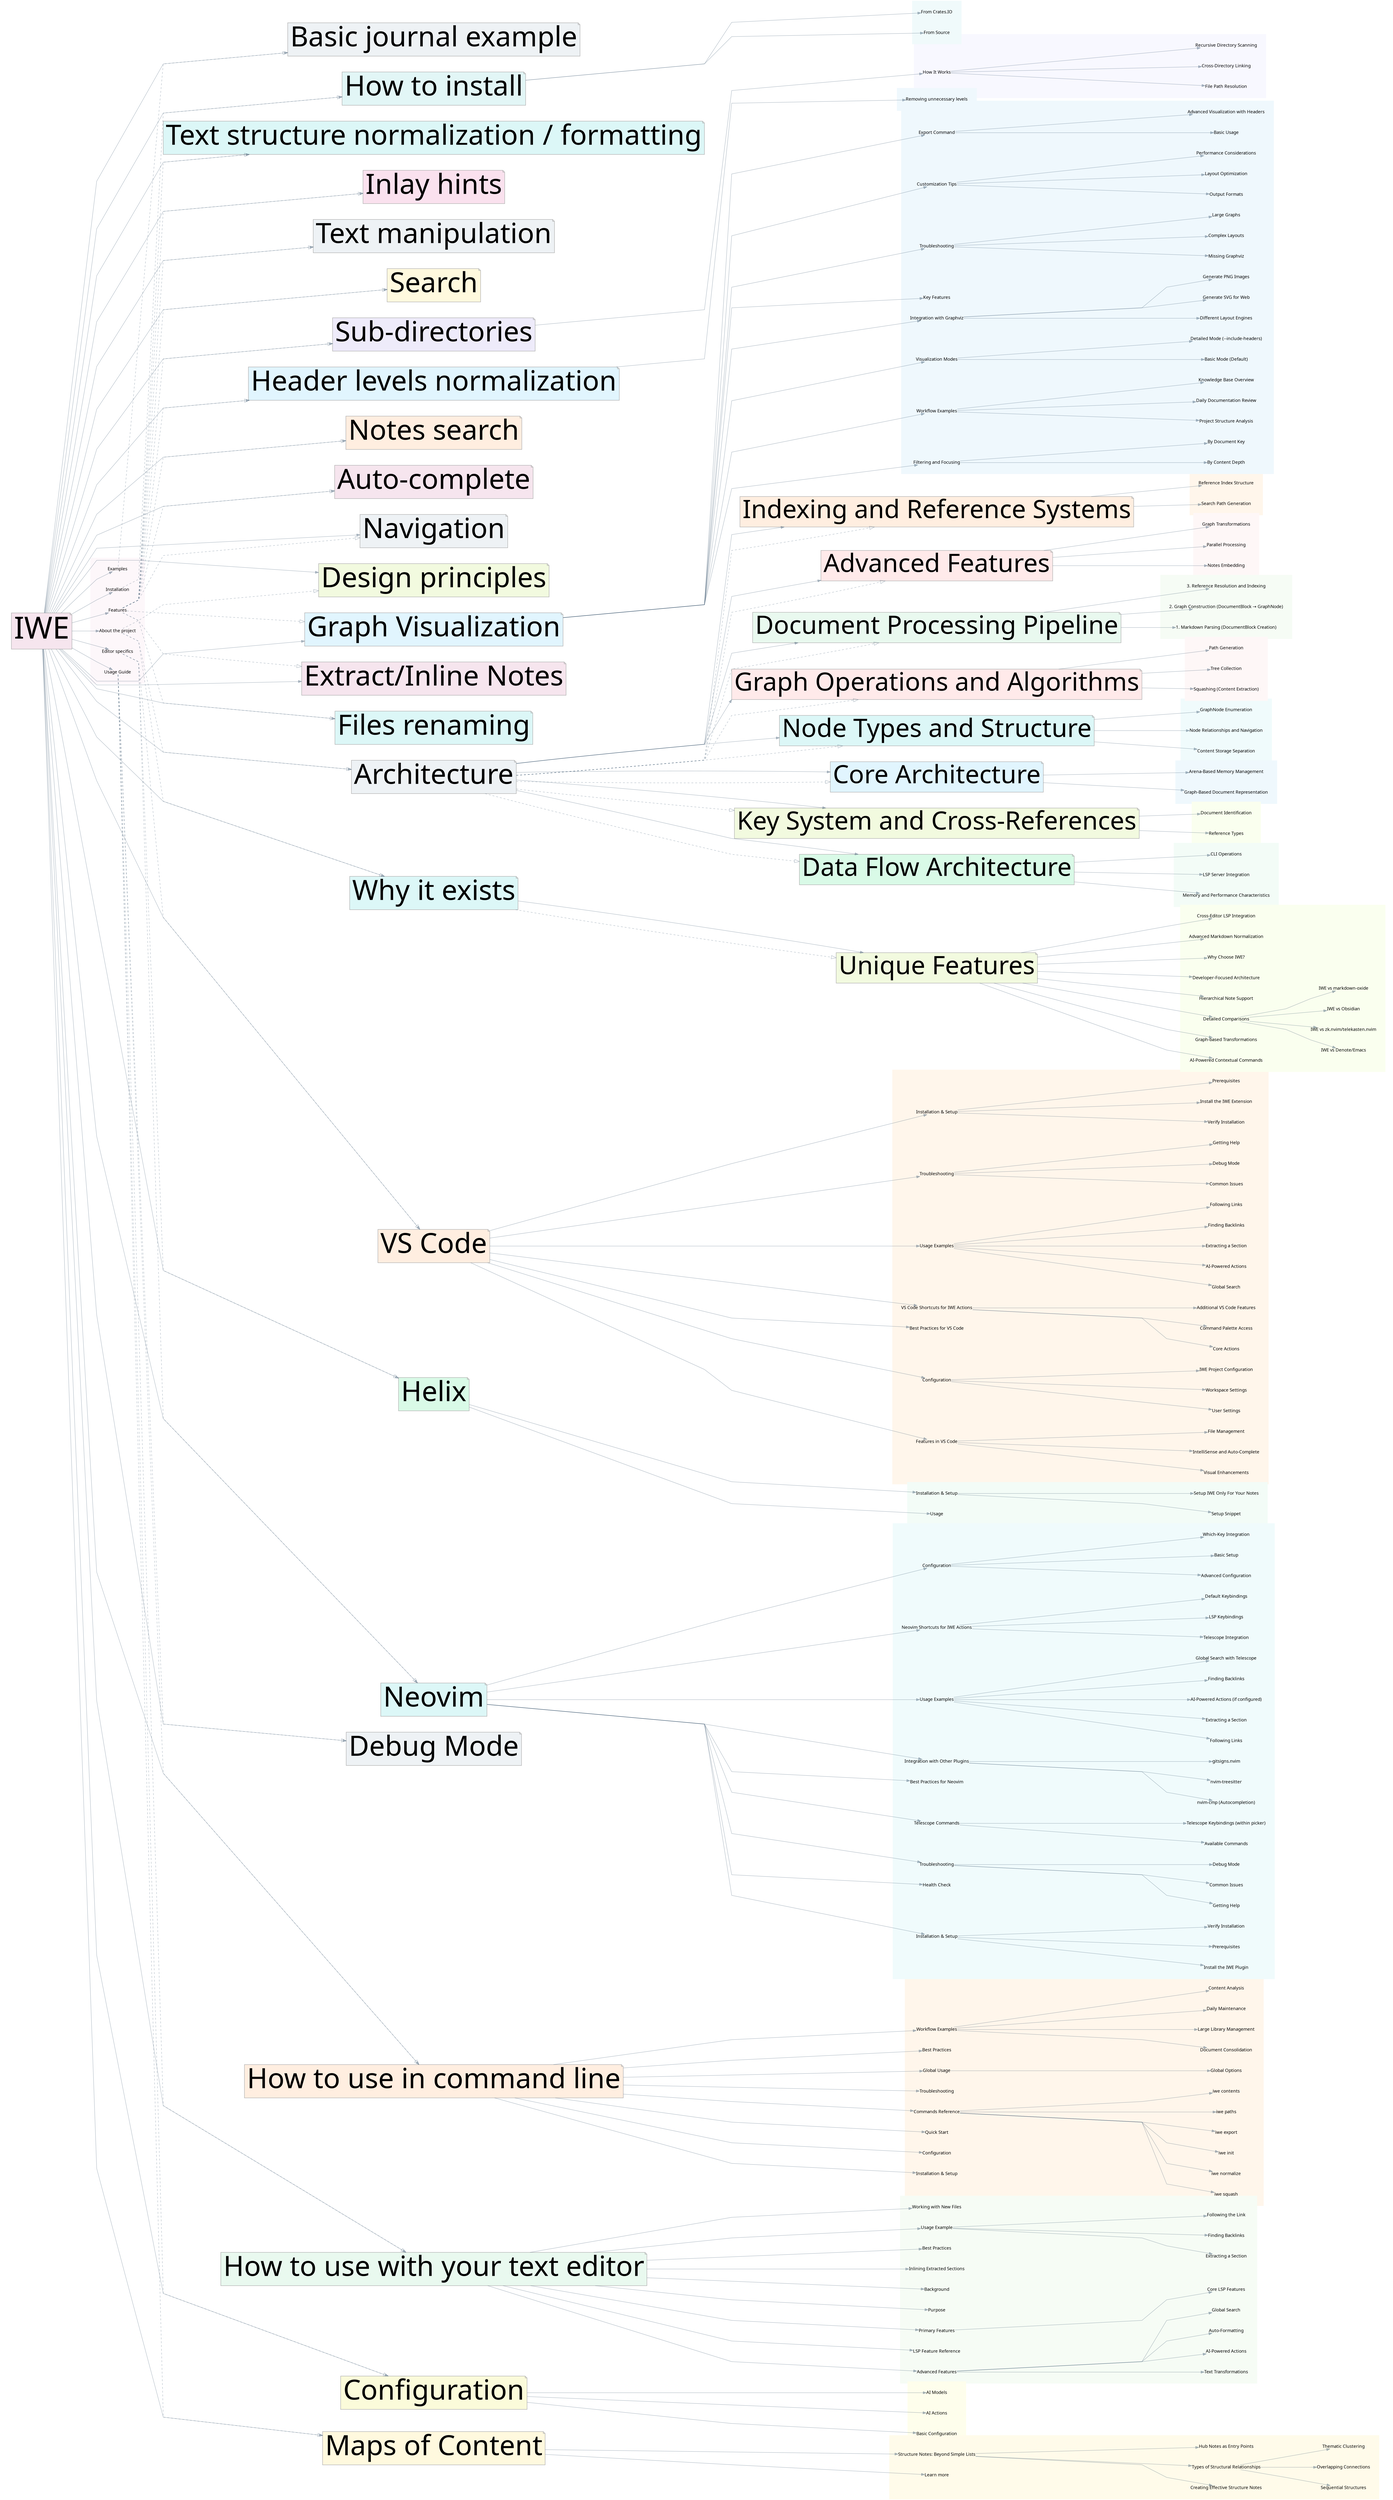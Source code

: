 digraph G {
  rankdir=LR
  fontname=Verdana
  fontsize=13
  nodesep=0.7
  splines=polyline
  pad="0.5,0.2"
  ranksep=1.2
  overlap=false
  183[label="Basic journal example",fillcolor="#eef2f5",fontsize=88,fontname=Verdana,color="#b3b3b3",penwidth=1.5,shape=note,style=filled]
  156[label="Design principles",fillcolor="#f2fadf",fontsize=88,fontname=Verdana,color="#b3b3b3",penwidth=1.5,shape=note,style=filled]
  257[label="Notes search",fillcolor="#ffeee0",fontsize=88,fontname=Verdana,color="#b3b3b3",penwidth=1.5,shape=note,style=filled]
  1[label="Architecture",fillcolor="#eef2f5",fontsize=88,fontname=Verdana,color="#b3b3b3",penwidth=1.5,shape=note,style=filled]
  212[label="Auto-complete",fillcolor="#f6e5ee",fontsize=88,fontname=Verdana,color="#b3b3b3",penwidth=1.5,shape=note,style=filled]
  1016[label="VS Code",fillcolor="#ffeee0",fontsize=88,fontname=Verdana,color="#b3b3b3",penwidth=1.5,shape=note,style=filled]
  230[label="Navigation",fillcolor="#eef2f5",fontsize=88,fontname=Verdana,color="#b3b3b3",penwidth=1.5,shape=note,style=filled]
  991[label="Node Types and Structure",fillcolor="#dcf7f7",fontsize=80,fontname=Verdana,color="#b3b3b3",penwidth=1.5,shape=note,style=filled]
  152[label="Debug Mode",fillcolor="#eef2f5",fontsize=88,fontname=Verdana,color="#b3b3b3",penwidth=1.5,shape=note,style=filled]
  204[label="Text structure normalization / formatting",fillcolor="#dcf7f7",fontsize=88,fontname=Verdana,color="#b3b3b3",penwidth=1.5,shape=note,style=filled]
  366[label="How to use in command line",fillcolor="#ffeee0",fontsize=88,fontname=Verdana,color="#b3b3b3",penwidth=1.5,shape=note,style=filled]
  536[label="Helix",fillcolor="#d9fae7",fontsize=88,fontname=Verdana,color="#b3b3b3",penwidth=1.5,shape=note,style=filled]
  134[label="Core Architecture",fillcolor="#e1f5fe",fontsize=80,fontname=Verdana,color="#b3b3b3",penwidth=1.5,shape=note,style=filled]
  226[label="Inlay hints",fillcolor="#fae1ee",fontsize=88,fontname=Verdana,color="#b3b3b3",penwidth=1.5,shape=note,style=filled]
  800[label="Neovim",fillcolor="#dcf7f7",fontsize=88,fontname=Verdana,color="#b3b3b3",penwidth=1.5,shape=note,style=filled]
  1158[label="Why it exists",fillcolor="#dcf7f7",fontsize=88,fontname=Verdana,color="#b3b3b3",penwidth=1.5,shape=note,style=filled]
  562[label="How to use with your text editor",fillcolor="#e9f9ef",fontsize=88,fontname=Verdana,color="#b3b3b3",penwidth=1.5,shape=note,style=filled]
  730[label="Key System and Cross-References",fillcolor="#f2fadf",fontsize=80,fontname=Verdana,color="#b3b3b3",penwidth=1.5,shape=note,style=filled]
  78[label="Configuration",fillcolor="#fbfbda",fontsize=88,fontname=Verdana,color="#b3b3b3",penwidth=1.5,shape=note,style=filled]
  287[label="Text manipulation",fillcolor="#eef2f5",fontsize=88,fontname=Verdana,color="#b3b3b3",penwidth=1.5,shape=note,style=filled]
  247[label="Search",fillcolor="#fff9de",fontsize=88,fontname=Verdana,color="#b3b3b3",penwidth=1.5,shape=note,style=filled]
  748[label="Maps of Content",fillcolor="#fff9de",fontsize=88,fontname=Verdana,color="#b3b3b3",penwidth=1.5,shape=note,style=filled]
  265[label="Sub-directories",fillcolor="#eeebfa",fontsize=88,fontname=Verdana,color="#b3b3b3",penwidth=1.5,shape=note,style=filled]
  109[label="Data Flow Architecture",fillcolor="#d9fae7",fontsize=80,fontname=Verdana,color="#b3b3b3",penwidth=1.5,shape=note,style=filled]
  236[label="Header levels normalization",fillcolor="#e1f5fe",fontsize=88,fontname=Verdana,color="#b3b3b3",penwidth=1.5,shape=note,style=filled]
  710[label="Indexing and Reference Systems",fillcolor="#ffeee0",fontsize=80,fontname=Verdana,color="#b3b3b3",penwidth=1.5,shape=note,style=filled]
  509[label="Advanced Features",fillcolor="#ffeaea",fontsize=80,fontname=Verdana,color="#b3b3b3",penwidth=1.5,shape=note,style=filled]
  549[label="How to install",fillcolor="#e2f6f6",fontsize=88,fontname=Verdana,color="#b3b3b3",penwidth=1.5,shape=note,style=filled]
  166[label="Document Processing Pipeline",fillcolor="#e9f9ef",fontsize=80,fontname=Verdana,color="#b3b3b3",penwidth=1.5,shape=note,style=filled]
  498[label="Graph Operations and Algorithms",fillcolor="#ffeaea",fontsize=80,fontname=Verdana,color="#b3b3b3",penwidth=1.5,shape=note,style=filled]
  12[label="Unique Features",fillcolor="#f2fadf",fontsize=80,fontname=Verdana,color="#b3b3b3",penwidth=1.5,shape=note,style=filled]
  677[label="IWE",fillcolor="#f6e5ee",fontsize=96,fontname=Verdana,color="#b3b3b3",penwidth=1.5,shape=note,style=filled]
  293[label="Graph Visualization",fillcolor="#e1f5fe",fontsize=88,fontname=Verdana,color="#b3b3b3",penwidth=1.5,shape=note,style=filled]
  215[label="Extract/Inline Notes",fillcolor="#f6e5ee",fontsize=88,fontname=Verdana,color="#b3b3b3",penwidth=1.5,shape=note,style=filled]
  254[label="Files renaming",fillcolor="#dcf7f7",fontsize=88,fontname=Verdana,color="#b3b3b3",penwidth=1.5,shape=note,style=filled]
  802[label="Install the IWE Plugin",fontsize=14,fontname=Verdana,color="#b3b3b3",penwidth=1.5,shape=plain]
  510[label="Notes Embedding",fontsize=14,fontname=Verdana,color="#b3b3b3",penwidth=1.5,shape=plain]
  390[label="Commands Reference",fontsize=14,fontname=Verdana,color="#b3b3b3",penwidth=1.5,shape=plain]
  456[label="iwe export",fontsize=14,fontname=Verdana,color="#b3b3b3",penwidth=1.5,shape=plain]
  678[label="Installation",fontsize=14,fontname=Verdana,color="#b3b3b3",penwidth=1.5,shape=plain]
  122[label="Memory and Performance Characteristics",fontsize=14,fontname=Verdana,color="#b3b3b3",penwidth=1.5,shape=plain]
  99[label="AI Actions",fontsize=14,fontname=Verdana,color="#b3b3b3",penwidth=1.5,shape=plain]
  1103[label="IntelliSense and Auto-Complete",fontsize=14,fontname=Verdana,color="#b3b3b3",penwidth=1.5,shape=plain]
  1071[label="Finding Backlinks",fontsize=14,fontname=Verdana,color="#b3b3b3",penwidth=1.5,shape=plain]
  945[label="Common Issues",fontsize=14,fontname=Verdana,color="#b3b3b3",penwidth=1.5,shape=plain]
  1102[label="Features in VS Code",fontsize=14,fontname=Verdana,color="#b3b3b3",penwidth=1.5,shape=plain]
  502[label="Squashing (Content Extraction)",fontsize=14,fontname=Verdana,color="#b3b3b3",penwidth=1.5,shape=plain]
  1119[label="Common Issues",fontsize=14,fontname=Verdana,color="#b3b3b3",penwidth=1.5,shape=plain]
  627[label="Text Transformations",fontsize=14,fontname=Verdana,color="#b3b3b3",penwidth=1.5,shape=plain]
  64[label="IWE vs Denote/Emacs",fontsize=14,fontname=Verdana,color="#b3b3b3",penwidth=1.5,shape=plain]
  848[label="LSP Keybindings",fontsize=14,fontname=Verdana,color="#b3b3b3",penwidth=1.5,shape=plain]
  540[label="Setup Snippet",fontsize=14,fontname=Verdana,color="#b3b3b3",penwidth=1.5,shape=plain]
  1029[label="Prerequisites",fontsize=14,fontname=Verdana,color="#b3b3b3",penwidth=1.5,shape=plain]
  961[label="Debug Mode",fontsize=14,fontname=Verdana,color="#b3b3b3",penwidth=1.5,shape=plain]
  830[label="Neovim Shortcuts for IWE Actions",fontsize=14,fontname=Verdana,color="#b3b3b3",penwidth=1.5,shape=plain]
  886[label="Extracting a Section",fontsize=14,fontname=Verdana,color="#b3b3b3",penwidth=1.5,shape=plain]
  777[label="Types of Structural Relationships",fontsize=14,fontname=Verdana,color="#b3b3b3",penwidth=1.5,shape=plain]
  329[label="Daily Documentation Review",fontsize=14,fontname=Verdana,color="#b3b3b3",penwidth=1.5,shape=plain]
  44[label="Cross-Editor LSP Integration",fontsize=14,fontname=Verdana,color="#b3b3b3",penwidth=1.5,shape=plain]
  586[label="Usage Example",fontsize=14,fontname=Verdana,color="#b3b3b3",penwidth=1.5,shape=plain]
  667[label="Best Practices",fontsize=14,fontname=Verdana,color="#b3b3b3",penwidth=1.5,shape=plain]
  784[label="Thematic Clustering",fontsize=14,fontname=Verdana,color="#b3b3b3",penwidth=1.5,shape=plain]
  505[label="Path Generation",fontsize=14,fontname=Verdana,color="#b3b3b3",penwidth=1.5,shape=plain]
  770[label="Structure Notes: Beyond Simple Lists",fontsize=14,fontname=Verdana,color="#b3b3b3",penwidth=1.5,shape=plain]
  32[label="Advanced Markdown Normalization",fontsize=14,fontname=Verdana,color="#b3b3b3",penwidth=1.5,shape=plain]
  60[label="IWE vs zk.nvim/telekasten.nvim",fontsize=14,fontname=Verdana,color="#b3b3b3",penwidth=1.5,shape=plain]
  343[label="Output Formats",fontsize=14,fontname=Verdana,color="#b3b3b3",penwidth=1.5,shape=plain]
  885[label="Usage Examples",fontsize=14,fontname=Verdana,color="#b3b3b3",penwidth=1.5,shape=plain]
  1007[label="Content Storage Separation",fontsize=14,fontname=Verdana,color="#b3b3b3",penwidth=1.5,shape=plain]
  831[label="Default Keybindings",fontsize=14,fontname=Verdana,color="#b3b3b3",penwidth=1.5,shape=plain]
  971[label="Integration with Other Plugins",fontsize=14,fontname=Verdana,color="#b3b3b3",penwidth=1.5,shape=plain]
  316[label="Integration with Graphviz",fontsize=14,fontname=Verdana,color="#b3b3b3",penwidth=1.5,shape=plain]
  361[label="Complex Layouts",fontsize=14,fontname=Verdana,color="#b3b3b3",penwidth=1.5,shape=plain]
  772[label="Hub Notes as Entry Points",fontsize=14,fontname=Verdana,color="#b3b3b3",penwidth=1.5,shape=plain]
  479[label="Large Library Management",fontsize=14,fontname=Verdana,color="#b3b3b3",penwidth=1.5,shape=plain]
  651[label="Inlining Extracted Sections",fontsize=14,fontname=Verdana,color="#b3b3b3",penwidth=1.5,shape=plain]
  302[label="Visualization Modes",fontsize=14,fontname=Verdana,color="#b3b3b3",penwidth=1.5,shape=plain]
  306[label="Detailed Mode (--include-headers)",fontsize=14,fontname=Verdana,color="#b3b3b3",penwidth=1.5,shape=plain]
  992[label="GraphNode Enumeration",fontsize=14,fontname=Verdana,color="#b3b3b3",penwidth=1.5,shape=plain]
  965[label="Getting Help",fontsize=14,fontname=Verdana,color="#b3b3b3",penwidth=1.5,shape=plain]
  686[label="Features",fontsize=14,fontname=Verdana,color="#b3b3b3",penwidth=1.5,shape=plain]
  537[label="Installation & Setup",fontsize=14,fontname=Verdana,color="#b3b3b3",penwidth=1.5,shape=plain]
  380[label="Global Options",fontsize=14,fontname=Verdana,color="#b3b3b3",penwidth=1.5,shape=plain]
  978[label="Best Practices for Neovim",fontsize=14,fontname=Verdana,color="#b3b3b3",penwidth=1.5,shape=plain]
  779[label="Sequential Structures",fontsize=14,fontname=Verdana,color="#b3b3b3",penwidth=1.5,shape=plain]
  368[label="Quick Start",fontsize=14,fontname=Verdana,color="#b3b3b3",penwidth=1.5,shape=plain]
  705[label="About the project",fontsize=14,fontname=Verdana,color="#b3b3b3",penwidth=1.5,shape=plain]
  565[label="Background",fontsize=14,fontname=Verdana,color="#b3b3b3",penwidth=1.5,shape=plain]
  731[label="Document Identification",fontsize=14,fontname=Verdana,color="#b3b3b3",penwidth=1.5,shape=plain]
  68[label="Why Choose IWE?",fontsize=14,fontname=Verdana,color="#b3b3b3",penwidth=1.5,shape=plain]
  563[label="Purpose",fontsize=14,fontname=Verdana,color="#b3b3b3",penwidth=1.5,shape=plain]
  1066[label="Following Links",fontsize=14,fontname=Verdana,color="#b3b3b3",penwidth=1.5,shape=plain]
  1050[label="Additional VS Code Features",fontsize=14,fontname=Verdana,color="#b3b3b3",penwidth=1.5,shape=plain]
  699[label="Editor specifics",fontsize=14,fontname=Verdana,color="#b3b3b3",penwidth=1.5,shape=plain]
  908[label="AI-Powered Actions (if configured)",fontsize=14,fontname=Verdana,color="#b3b3b3",penwidth=1.5,shape=plain]
  328[label="Workflow Examples",fontsize=14,fontname=Verdana,color="#b3b3b3",penwidth=1.5,shape=plain]
  277[label="Cross-Directory Linking",fontsize=14,fontname=Verdana,color="#b3b3b3",penwidth=1.5,shape=plain]
  167[label="1. Markdown Parsing (DocumentBlock Creation)",fontsize=14,fontname=Verdana,color="#b3b3b3",penwidth=1.5,shape=plain]
  542[label="Setup IWE Only For Your Notes",fontsize=14,fontname=Verdana,color="#b3b3b3",penwidth=1.5,shape=plain]
  499[label="Tree Collection",fontsize=14,fontname=Verdana,color="#b3b3b3",penwidth=1.5,shape=plain]
  267[label="How It Works",fontsize=14,fontname=Verdana,color="#b3b3b3",penwidth=1.5,shape=plain]
  1099[label="IWE Project Configuration",fontsize=14,fontname=Verdana,color="#b3b3b3",penwidth=1.5,shape=plain]
  897[label="Finding Backlinks",fontsize=14,fontname=Verdana,color="#b3b3b3",penwidth=1.5,shape=plain]
  418[label="iwe paths",fontsize=14,fontname=Verdana,color="#b3b3b3",penwidth=1.5,shape=plain]
  1136[label="Debug Mode",fontsize=14,fontname=Verdana,color="#b3b3b3",penwidth=1.5,shape=plain]
  323[label="Filtering and Focusing",fontsize=14,fontname=Verdana,color="#b3b3b3",penwidth=1.5,shape=plain]
  299[label="Advanced Visualization with Headers",fontsize=14,fontname=Verdana,color="#b3b3b3",penwidth=1.5,shape=plain]
  26[label="Developer-Focused Architecture",fontsize=14,fontname=Verdana,color="#b3b3b3",penwidth=1.5,shape=plain]
  1017[label="Installation & Setup",fontsize=14,fontname=Verdana,color="#b3b3b3",penwidth=1.5,shape=plain]
  428[label="iwe contents",fontsize=14,fontname=Verdana,color="#b3b3b3",penwidth=1.5,shape=plain]
  295[label="Export Command",fontsize=14,fontname=Verdana,color="#b3b3b3",penwidth=1.5,shape=plain]
  481[label="Configuration",fontsize=14,fontname=Verdana,color="#b3b3b3",penwidth=1.5,shape=plain]
  882[label="Which-Key Integration",fontsize=14,fontname=Verdana,color="#b3b3b3",penwidth=1.5,shape=plain]
  1113[label="File Management",fontsize=14,fontname=Verdana,color="#b3b3b3",penwidth=1.5,shape=plain]
  1093[label="User Settings",fontsize=14,fontname=Verdana,color="#b3b3b3",penwidth=1.5,shape=plain]
  473[label="Daily Maintenance",fontsize=14,fontname=Verdana,color="#b3b3b3",penwidth=1.5,shape=plain]
  711[label="Reference Index Structure",fontsize=14,fontname=Verdana,color="#b3b3b3",penwidth=1.5,shape=plain]
  551[label="From Crates.IO",fontsize=14,fontname=Verdana,color="#b3b3b3",penwidth=1.5,shape=plain]
  812[label="Prerequisites",fontsize=14,fontname=Verdana,color="#b3b3b3",penwidth=1.5,shape=plain]
  142[label="Arena-Based Memory Management",fontsize=14,fontname=Verdana,color="#b3b3b3",penwidth=1.5,shape=plain]
  1048[label="Core Actions",fontsize=14,fontname=Verdana,color="#b3b3b3",penwidth=1.5,shape=plain]
  782[label="Overlapping Connections",fontsize=14,fontname=Verdana,color="#b3b3b3",penwidth=1.5,shape=plain]
  268[label="Recursive Directory Scanning",fontsize=14,fontname=Verdana,color="#b3b3b3",penwidth=1.5,shape=plain]
  333[label="Knowledge Base Overview",fontsize=14,fontname=Verdana,color="#b3b3b3",penwidth=1.5,shape=plain]
  374[label="Installation & Setup",fontsize=14,fontname=Verdana,color="#b3b3b3",penwidth=1.5,shape=plain]
  880[label="Advanced Configuration",fontsize=14,fontname=Verdana,color="#b3b3b3",penwidth=1.5,shape=plain]
  902[label="Global Search with Telescope",fontsize=14,fontname=Verdana,color="#b3b3b3",penwidth=1.5,shape=plain]
  1052[label="Command Palette Access",fontsize=14,fontname=Verdana,color="#b3b3b3",penwidth=1.5,shape=plain]
  241[label="Removing unnecessary levels",fontsize=14,fontname=Verdana,color="#b3b3b3",penwidth=1.5,shape=plain]
  1083[label="Global Search",fontsize=14,fontname=Verdana,color="#b3b3b3",penwidth=1.5,shape=plain]
  135[label="Graph-Based Document Representation",fontsize=14,fontname=Verdana,color="#b3b3b3",penwidth=1.5,shape=plain]
  437[label="iwe squash",fontsize=14,fontname=Verdana,color="#b3b3b3",penwidth=1.5,shape=plain]
  914[label="Telescope Commands",fontsize=14,fontname=Verdana,color="#b3b3b3",penwidth=1.5,shape=plain]
  472[label="Workflow Examples",fontsize=14,fontname=Verdana,color="#b3b3b3",penwidth=1.5,shape=plain]
  80[label="Basic Configuration",fontsize=14,fontname=Verdana,color="#b3b3b3",penwidth=1.5,shape=plain]
  401[label="iwe normalize",fontsize=14,fontname=Verdana,color="#b3b3b3",penwidth=1.5,shape=plain]
  972[label="nvim-cmp (Autocompletion)",fontsize=14,fontname=Verdana,color="#b3b3b3",penwidth=1.5,shape=plain]
  356[label="Large Graphs",fontsize=14,fontname=Verdana,color="#b3b3b3",penwidth=1.5,shape=plain]
  335[label="Customization Tips",fontsize=14,fontname=Verdana,color="#b3b3b3",penwidth=1.5,shape=plain]
  917[label="Telescope Keybindings (within picker)",fontsize=14,fontname=Verdana,color="#b3b3b3",penwidth=1.5,shape=plain]
  274[label="File Path Resolution",fontsize=14,fontname=Verdana,color="#b3b3b3",penwidth=1.5,shape=plain]
  355[label="Troubleshooting",fontsize=14,fontname=Verdana,color="#b3b3b3",penwidth=1.5,shape=plain]
  303[label="Basic Mode (Default)",fontsize=14,fontname=Verdana,color="#b3b3b3",penwidth=1.5,shape=plain]
  38[label="Hierarchical Note Support",fontsize=14,fontname=Verdana,color="#b3b3b3",penwidth=1.5,shape=plain]
  795[label="Learn more",fontsize=14,fontname=Verdana,color="#b3b3b3",penwidth=1.5,shape=plain]
  1143[label="Getting Help",fontsize=14,fontname=Verdana,color="#b3b3b3",penwidth=1.5,shape=plain]
  720[label="Search Path Generation",fontsize=14,fontname=Verdana,color="#b3b3b3",penwidth=1.5,shape=plain]
  524[label="Graph Transformations",fontsize=14,fontname=Verdana,color="#b3b3b3",penwidth=1.5,shape=plain]
  331[label="Project Structure Analysis",fontsize=14,fontname=Verdana,color="#b3b3b3",penwidth=1.5,shape=plain]
  56[label="IWE vs Obsidian",fontsize=14,fontname=Verdana,color="#b3b3b3",penwidth=1.5,shape=plain]
  1118[label="Troubleshooting",fontsize=14,fontname=Verdana,color="#b3b3b3",penwidth=1.5,shape=plain]
  391[label="iwe init",fontsize=14,fontname=Verdana,color="#b3b3b3",penwidth=1.5,shape=plain]
  892[label="Following Links",fontsize=14,fontname=Verdana,color="#b3b3b3",penwidth=1.5,shape=plain]
  317[label="Generate PNG Images",fontsize=14,fontname=Verdana,color="#b3b3b3",penwidth=1.5,shape=plain]
  944[label="Troubleshooting",fontsize=14,fontname=Verdana,color="#b3b3b3",penwidth=1.5,shape=plain]
  557[label="From Source",fontsize=14,fontname=Verdana,color="#b3b3b3",penwidth=1.5,shape=plain]
  484[label="Best Practices",fontsize=14,fontname=Verdana,color="#b3b3b3",penwidth=1.5,shape=plain]
  321[label="Different Layout Engines",fontsize=14,fontname=Verdana,color="#b3b3b3",penwidth=1.5,shape=plain]
  336[label="Layout Optimization",fontsize=14,fontname=Verdana,color="#b3b3b3",penwidth=1.5,shape=plain]
  1108[label="Visual Enhancements",fontsize=14,fontname=Verdana,color="#b3b3b3",penwidth=1.5,shape=plain]
  475[label="Content Analysis",fontsize=14,fontname=Verdana,color="#b3b3b3",penwidth=1.5,shape=plain]
  477[label="Document Consolidation",fontsize=14,fontname=Verdana,color="#b3b3b3",penwidth=1.5,shape=plain]
  1077[label="AI-Powered Actions",fontsize=14,fontname=Verdana,color="#b3b3b3",penwidth=1.5,shape=plain]
  617[label="AI-Powered Actions",fontsize=14,fontname=Verdana,color="#b3b3b3",penwidth=1.5,shape=plain]
  110[label="CLI Operations",fontsize=14,fontname=Verdana,color="#b3b3b3",penwidth=1.5,shape=plain]
  878[label="Basic Setup",fontsize=14,fontname=Verdana,color="#b3b3b3",penwidth=1.5,shape=plain]
  604[label="Following the Link",fontsize=14,fontname=Verdana,color="#b3b3b3",penwidth=1.5,shape=plain]
  350[label="Performance Considerations",fontsize=14,fontname=Verdana,color="#b3b3b3",penwidth=1.5,shape=plain]
  568[label="Primary Features",fontsize=14,fontname=Verdana,color="#b3b3b3",penwidth=1.5,shape=plain]
  51[label="Detailed Comparisons",fontsize=14,fontname=Verdana,color="#b3b3b3",penwidth=1.5,shape=plain]
  583[label="LSP Feature Reference",fontsize=14,fontname=Verdana,color="#b3b3b3",penwidth=1.5,shape=plain]
  596[label="Extracting a Section",fontsize=14,fontname=Verdana,color="#b3b3b3",penwidth=1.5,shape=plain]
  740[label="Reference Types",fontsize=14,fontname=Verdana,color="#b3b3b3",penwidth=1.5,shape=plain]
  974[label="nvim-treesitter",fontsize=14,fontname=Verdana,color="#b3b3b3",penwidth=1.5,shape=plain]
  1041[label="Verify Installation",fontsize=14,fontname=Verdana,color="#b3b3b3",penwidth=1.5,shape=plain]
  1059[label="Usage Examples",fontsize=14,fontname=Verdana,color="#b3b3b3",penwidth=1.5,shape=plain]
  1047[label="VS Code Shortcuts for IWE Actions",fontsize=14,fontname=Verdana,color="#b3b3b3",penwidth=1.5,shape=plain]
  309[label="Key Features",fontsize=14,fontname=Verdana,color="#b3b3b3",penwidth=1.5,shape=plain]
  616[label="Advanced Features",fontsize=14,fontname=Verdana,color="#b3b3b3",penwidth=1.5,shape=plain]
  326[label="By Content Depth",fontsize=14,fontname=Verdana,color="#b3b3b3",penwidth=1.5,shape=plain]
  179[label="3. Reference Resolution and Indexing",fontsize=14,fontname=Verdana,color="#b3b3b3",penwidth=1.5,shape=plain]
  324[label="By Document Key",fontsize=14,fontname=Verdana,color="#b3b3b3",penwidth=1.5,shape=plain]
  297[label="Basic Usage",fontsize=14,fontname=Verdana,color="#b3b3b3",penwidth=1.5,shape=plain]
  319[label="Generate SVG for Web",fontsize=14,fontname=Verdana,color="#b3b3b3",penwidth=1.5,shape=plain]
  634[label="Auto-Formatting",fontsize=14,fontname=Verdana,color="#b3b3b3",penwidth=1.5,shape=plain]
  113[label="LSP Server Integration",fontsize=14,fontname=Verdana,color="#b3b3b3",penwidth=1.5,shape=plain]
  995[label="Node Relationships and Navigation",fontsize=14,fontname=Verdana,color="#b3b3b3",penwidth=1.5,shape=plain]
  52[label="IWE vs markdown-oxide",fontsize=14,fontname=Verdana,color="#b3b3b3",penwidth=1.5,shape=plain]
  1060[label="Extracting a Section",fontsize=14,fontname=Verdana,color="#b3b3b3",penwidth=1.5,shape=plain]
  1018[label="Install the IWE Extension",fontsize=14,fontname=Verdana,color="#b3b3b3",penwidth=1.5,shape=plain]
  610[label="Finding Backlinks",fontsize=14,fontname=Verdana,color="#b3b3b3",penwidth=1.5,shape=plain]
  680[label="Usage Guide",fontsize=14,fontname=Verdana,color="#b3b3b3",penwidth=1.5,shape=plain]
  378[label="Global Usage",fontsize=14,fontname=Verdana,color="#b3b3b3",penwidth=1.5,shape=plain]
  570[label="Core LSP Features",fontsize=14,fontname=Verdana,color="#b3b3b3",penwidth=1.5,shape=plain]
  703[label="Examples",fontsize=14,fontname=Verdana,color="#b3b3b3",penwidth=1.5,shape=plain]
  660[label="Working with New Files",fontsize=14,fontname=Verdana,color="#b3b3b3",penwidth=1.5,shape=plain]
  1090[label="Workspace Settings",fontsize=14,fontname=Verdana,color="#b3b3b3",penwidth=1.5,shape=plain]
  934[label="Health Check",fontsize=14,fontname=Verdana,color="#b3b3b3",penwidth=1.5,shape=plain]
  824[label="Verify Installation",fontsize=14,fontname=Verdana,color="#b3b3b3",penwidth=1.5,shape=plain]
  861[label="Telescope Integration",fontsize=14,fontname=Verdana,color="#b3b3b3",penwidth=1.5,shape=plain]
  531[label="Parallel Processing",fontsize=14,fontname=Verdana,color="#b3b3b3",penwidth=1.5,shape=plain]
  915[label="Available Commands",fontsize=14,fontname=Verdana,color="#b3b3b3",penwidth=1.5,shape=plain]
  544[label="Usage",fontsize=14,fontname=Verdana,color="#b3b3b3",penwidth=1.5,shape=plain]
  1148[label="Best Practices for VS Code",fontsize=14,fontname=Verdana,color="#b3b3b3",penwidth=1.5,shape=plain]
  358[label="Missing Graphviz",fontsize=14,fontname=Verdana,color="#b3b3b3",penwidth=1.5,shape=plain]
  642[label="Global Search",fontsize=14,fontname=Verdana,color="#b3b3b3",penwidth=1.5,shape=plain]
  170[label="2. Graph Construction (DocumentBlock → GraphNode)",fontsize=14,fontname=Verdana,color="#b3b3b3",penwidth=1.5,shape=plain]
  14[label="Graph-based Transformations",fontsize=14,fontname=Verdana,color="#b3b3b3",penwidth=1.5,shape=plain]
  20[label="AI-Powered Contextual Commands",fontsize=14,fontname=Verdana,color="#b3b3b3",penwidth=1.5,shape=plain]
  1089[label="Configuration",fontsize=14,fontname=Verdana,color="#b3b3b3",penwidth=1.5,shape=plain]
  787[label="Creating Effective Structure Notes",fontsize=14,fontname=Verdana,color="#b3b3b3",penwidth=1.5,shape=plain]
  86[label="AI Models",fontsize=14,fontname=Verdana,color="#b3b3b3",penwidth=1.5,shape=plain]
  976[label="gitsigns.nvim",fontsize=14,fontname=Verdana,color="#b3b3b3",penwidth=1.5,shape=plain]
  801[label="Installation & Setup",fontsize=14,fontname=Verdana,color="#b3b3b3",penwidth=1.5,shape=plain]
  492[label="Troubleshooting",fontsize=14,fontname=Verdana,color="#b3b3b3",penwidth=1.5,shape=plain]
  877[label="Configuration",fontsize=14,fontname=Verdana,color="#b3b3b3",penwidth=1.5,shape=plain]
  subgraph cluster_5 {
    labeljust="l"
    style=filled
    color="#fff6eb"
    fillcolor="#fff6eb"
    fontcolor="#b36a36"
    penwidth=40
    1103
    1071
    1102
    1119
    1029
    1066
    1050
    1099
    1136
    1017
    1113
    1093
    1048
    1052
    1083
    1143
    1118
    1108
    1077
    1041
    1059
    1047
    1060
    1018
    1090
    1148
    1089
  }
  subgraph cluster_7 {
    labeljust="l"
    style=filled
    color="#f0fbfc"
    fillcolor="#f0fbfc"
    fontcolor="#1d4c56"
    penwidth=40
    1007
    992
    995
  }
  subgraph cluster_10 {
    labeljust="l"
    style=filled
    color="#fff6eb"
    fillcolor="#fff6eb"
    fontcolor="#b36a36"
    penwidth=40
    390
    456
    479
    380
    368
    418
    428
    481
    473
    374
    437
    472
    401
    391
    484
    475
    477
    378
    492
  }
  subgraph cluster_11 {
    labeljust="l"
    style=filled
    color="#f3fcf7"
    fillcolor="#f3fcf7"
    fontcolor="#257257"
    penwidth=40
    540
    537
    542
    544
  }
  subgraph cluster_12 {
    labeljust="l"
    style=filled
    color="#eff8fd"
    fillcolor="#eff8fd"
    fontcolor="#283747"
    penwidth=40
    142
    135
  }
  subgraph cluster_14 {
    labeljust="l"
    style=filled
    color="#f0fbfc"
    fillcolor="#f0fbfc"
    fontcolor="#1d4c56"
    penwidth=40
    802
    945
    848
    961
    830
    886
    885
    831
    971
    965
    978
    908
    897
    882
    812
    880
    902
    914
    972
    917
    892
    944
    878
    974
    934
    824
    861
    915
    976
    801
    877
  }
  subgraph cluster_16 {
    labeljust="l"
    style=filled
    color="#f6fcf5"
    fillcolor="#f6fcf5"
    fontcolor="#185c37"
    penwidth=40
    627
    586
    667
    651
    565
    563
    617
    604
    568
    583
    596
    616
    634
    610
    570
    660
    642
  }
  subgraph cluster_17 {
    labeljust="l"
    style=filled
    color="#faffef"
    fillcolor="#faffef"
    fontcolor="#847c36"
    penwidth=40
    731
    740
  }
  subgraph cluster_18 {
    labeljust="l"
    style=filled
    color="#fefeec"
    fillcolor="#fefeec"
    fontcolor="#96902d"
    penwidth=40
    99
    80
    86
  }
  subgraph cluster_21 {
    labeljust="l"
    style=filled
    color="#fffbea"
    fillcolor="#fffbea"
    fontcolor="#a67c00"
    penwidth=40
    777
    784
    770
    772
    779
    782
    795
    787
  }
  subgraph cluster_22 {
    labeljust="l"
    style=filled
    color="#f8f8ff"
    fillcolor="#f8f8ff"
    fontcolor="#442b7e"
    penwidth=40
    277
    267
    268
    274
  }
  subgraph cluster_23 {
    labeljust="l"
    style=filled
    color="#f3fcf7"
    fillcolor="#f3fcf7"
    fontcolor="#257257"
    penwidth=40
    122
    110
    113
  }
  subgraph cluster_24 {
    labeljust="l"
    style=filled
    color="#eff8fd"
    fillcolor="#eff8fd"
    fontcolor="#283747"
    penwidth=40
    241
  }
  subgraph cluster_25 {
    labeljust="l"
    style=filled
    color="#fff6eb"
    fillcolor="#fff6eb"
    fontcolor="#b36a36"
    penwidth=40
    711
    720
  }
  subgraph cluster_26 {
    labeljust="l"
    style=filled
    color="#fef7f7"
    fillcolor="#fef7f7"
    fontcolor="#c35151"
    penwidth=40
    510
    524
    531
  }
  subgraph cluster_27 {
    labeljust="l"
    style=filled
    color="#f0fafb"
    fillcolor="#f0fafb"
    fontcolor="#225c5a"
    penwidth=40
    551
    557
  }
  subgraph cluster_28 {
    labeljust="l"
    style=filled
    color="#f6fcf5"
    fillcolor="#f6fcf5"
    fontcolor="#185c37"
    penwidth=40
    167
    179
    170
  }
  subgraph cluster_29 {
    labeljust="l"
    style=filled
    color="#fef7f7"
    fillcolor="#fef7f7"
    fontcolor="#c35151"
    penwidth=40
    502
    505
    499
  }
  subgraph cluster_30 {
    labeljust="l"
    style=filled
    color="#faffef"
    fillcolor="#faffef"
    fontcolor="#847c36"
    penwidth=40
    64
    44
    32
    60
    68
    26
    38
    56
    51
    52
    14
    20
  }
  subgraph cluster_31 {
    labeljust="l"
    style=filled
    color="#fdf7fa"
    fillcolor="#fdf7fa"
    fontcolor="#764470"
    penwidth=40
    678
    686
    705
    699
    680
    703
  }
  subgraph cluster_32 {
    labeljust="l"
    style=filled
    color="#eff8fd"
    fillcolor="#eff8fd"
    fontcolor="#283747"
    penwidth=40
    329
    343
    316
    361
    302
    306
    328
    323
    299
    295
    333
    356
    335
    355
    303
    331
    317
    321
    336
    350
    309
    326
    324
    297
    319
    358
  }
  699 -> 800 [arrowsize=1.5,arrowhead="empty",style="dashed",color="#38546c66",penwidth=1.2]
  686 -> 265 [arrowsize=1.5,arrowhead="empty",style="dashed",color="#38546c66",penwidth=1.2]
  703 -> 183 [arrowsize=1.5,arrowhead="empty",style="dashed",color="#38546c66",penwidth=1.2]
  686 -> 230 [arrowsize=1.5,arrowhead="empty",style="dashed",color="#38546c66",penwidth=1.2]
  680 -> 366 [arrowsize=1.5,arrowhead="empty",style="dashed",color="#38546c66",penwidth=1.2]
  686 -> 257 [arrowsize=1.5,arrowhead="empty",style="dashed",color="#38546c66",penwidth=1.2]
  678 -> 549 [arrowsize=1.5,arrowhead="empty",style="dashed",color="#38546c66",penwidth=1.2]
  680 -> 78 [arrowsize=1.5,arrowhead="empty",style="dashed",color="#38546c66",penwidth=1.2]
  699 -> 536 [arrowsize=1.5,arrowhead="empty",style="dashed",color="#38546c66",penwidth=1.2]
  705 -> 1158 [arrowsize=1.5,arrowhead="empty",style="dashed",color="#38546c66",penwidth=1.2]
  686 -> 215 [arrowsize=1.5,arrowhead="empty",style="dashed",color="#38546c66",penwidth=1.2]
  686 -> 204 [arrowsize=1.5,arrowhead="empty",style="dashed",color="#38546c66",penwidth=1.2]
  686 -> 226 [arrowsize=1.5,arrowhead="empty",style="dashed",color="#38546c66",penwidth=1.2]
  686 -> 287 [arrowsize=1.5,arrowhead="empty",style="dashed",color="#38546c66",penwidth=1.2]
  686 -> 212 [arrowsize=1.5,arrowhead="empty",style="dashed",color="#38546c66",penwidth=1.2]
  680 -> 152 [arrowsize=1.5,arrowhead="empty",style="dashed",color="#38546c66",penwidth=1.2]
  680 -> 562 [arrowsize=1.5,arrowhead="empty",style="dashed",color="#38546c66",penwidth=1.2]
  686 -> 236 [arrowsize=1.5,arrowhead="empty",style="dashed",color="#38546c66",penwidth=1.2]
  686 -> 247 [arrowsize=1.5,arrowhead="empty",style="dashed",color="#38546c66",penwidth=1.2]
  686 -> 293 [arrowsize=1.5,arrowhead="empty",style="dashed",color="#38546c66",penwidth=1.2]
  680 -> 748 [arrowsize=1.5,arrowhead="empty",style="dashed",color="#38546c66",penwidth=1.2]
  686 -> 254 [arrowsize=1.5,arrowhead="empty",style="dashed",color="#38546c66",penwidth=1.2]
  699 -> 1016 [arrowsize=1.5,arrowhead="empty",style="dashed",color="#38546c66",penwidth=1.2]
  705 -> 1 [arrowsize=1.5,arrowhead="empty",style="dashed",color="#38546c66",penwidth=1.2]
  705 -> 156 [arrowsize=1.5,arrowhead="empty",style="dashed",color="#38546c66",penwidth=1.2]
  1 -> 991 [arrowsize=1.5,arrowhead="empty",style="dashed",color="#38546c66",penwidth=1.2]
  1 -> 710 [arrowsize=1.5,arrowhead="empty",style="dashed",color="#38546c66",penwidth=1.2]
  1 -> 109 [arrowsize=1.5,arrowhead="empty",style="dashed",color="#38546c66",penwidth=1.2]
  1 -> 509 [arrowsize=1.5,arrowhead="empty",style="dashed",color="#38546c66",penwidth=1.2]
  1 -> 730 [arrowsize=1.5,arrowhead="empty",style="dashed",color="#38546c66",penwidth=1.2]
  1 -> 134 [arrowsize=1.5,arrowhead="empty",style="dashed",color="#38546c66",penwidth=1.2]
  1 -> 498 [arrowsize=1.5,arrowhead="empty",style="dashed",color="#38546c66",penwidth=1.2]
  1 -> 166 [arrowsize=1.5,arrowhead="empty",style="dashed",color="#38546c66",penwidth=1.2]
  1158 -> 12 [arrowsize=1.5,arrowhead="empty",style="dashed",color="#38546c66",penwidth=1.2]
  166 -> 167 [color="#38546c66",arrowhead=normal,penwidth=1.2]
  166 -> 170 [color="#38546c66",arrowhead=normal,penwidth=1.2]
  166 -> 179 [color="#38546c66",arrowhead=normal,penwidth=1.2]
  677 -> 686 [color="#38546c66",arrowhead=normal,penwidth=1.2]
  677 -> 705 [color="#38546c66",arrowhead=normal,penwidth=1.2]
  677 -> 699 [color="#38546c66",arrowhead=normal,penwidth=1.2]
  677 -> 680 [color="#38546c66",arrowhead=normal,penwidth=1.2]
  677 -> 678 [color="#38546c66",arrowhead=normal,penwidth=1.2]
  677 -> 703 [color="#38546c66",arrowhead=normal,penwidth=1.2]
  236 -> 241 [color="#38546c66",arrowhead=normal,penwidth=1.2]
  335 -> 343 [color="#38546c66",arrowhead=normal,penwidth=1.2]
  293 -> 302 [color="#38546c66",arrowhead=normal,penwidth=1.2]
  316 -> 319 [color="#38546c66",arrowhead=normal,penwidth=1.2]
  323 -> 324 [color="#38546c66",arrowhead=normal,penwidth=1.2]
  293 -> 335 [color="#38546c66",arrowhead=normal,penwidth=1.2]
  293 -> 355 [color="#38546c66",arrowhead=normal,penwidth=1.2]
  316 -> 321 [color="#38546c66",arrowhead=normal,penwidth=1.2]
  355 -> 358 [color="#38546c66",arrowhead=normal,penwidth=1.2]
  323 -> 326 [color="#38546c66",arrowhead=normal,penwidth=1.2]
  302 -> 306 [color="#38546c66",arrowhead=normal,penwidth=1.2]
  355 -> 361 [color="#38546c66",arrowhead=normal,penwidth=1.2]
  316 -> 317 [color="#38546c66",arrowhead=normal,penwidth=1.2]
  293 -> 323 [color="#38546c66",arrowhead=normal,penwidth=1.2]
  293 -> 328 [color="#38546c66",arrowhead=normal,penwidth=1.2]
  328 -> 333 [color="#38546c66",arrowhead=normal,penwidth=1.2]
  355 -> 356 [color="#38546c66",arrowhead=normal,penwidth=1.2]
  302 -> 303 [color="#38546c66",arrowhead=normal,penwidth=1.2]
  293 -> 295 [color="#38546c66",arrowhead=normal,penwidth=1.2]
  335 -> 336 [color="#38546c66",arrowhead=normal,penwidth=1.2]
  295 -> 297 [color="#38546c66",arrowhead=normal,penwidth=1.2]
  295 -> 299 [color="#38546c66",arrowhead=normal,penwidth=1.2]
  293 -> 309 [color="#38546c66",arrowhead=normal,penwidth=1.2]
  328 -> 329 [color="#38546c66",arrowhead=normal,penwidth=1.2]
  335 -> 350 [color="#38546c66",arrowhead=normal,penwidth=1.2]
  328 -> 331 [color="#38546c66",arrowhead=normal,penwidth=1.2]
  293 -> 316 [color="#38546c66",arrowhead=normal,penwidth=1.2]
  51 -> 56 [color="#38546c66",arrowhead=normal,penwidth=1.2]
  51 -> 60 [color="#38546c66",arrowhead=normal,penwidth=1.2]
  12 -> 14 [color="#38546c66",arrowhead=normal,penwidth=1.2]
  12 -> 44 [color="#38546c66",arrowhead=normal,penwidth=1.2]
  12 -> 51 [color="#38546c66",arrowhead=normal,penwidth=1.2]
  12 -> 32 [color="#38546c66",arrowhead=normal,penwidth=1.2]
  12 -> 38 [color="#38546c66",arrowhead=normal,penwidth=1.2]
  12 -> 20 [color="#38546c66",arrowhead=normal,penwidth=1.2]
  51 -> 52 [color="#38546c66",arrowhead=normal,penwidth=1.2]
  51 -> 64 [color="#38546c66",arrowhead=normal,penwidth=1.2]
  12 -> 26 [color="#38546c66",arrowhead=normal,penwidth=1.2]
  12 -> 68 [color="#38546c66",arrowhead=normal,penwidth=1.2]
  1017 -> 1029 [color="#38546c66",arrowhead=normal,penwidth=1.2]
  1102 -> 1103 [color="#38546c66",arrowhead=normal,penwidth=1.2]
  1118 -> 1143 [color="#38546c66",arrowhead=normal,penwidth=1.2]
  1017 -> 1018 [color="#38546c66",arrowhead=normal,penwidth=1.2]
  1047 -> 1048 [color="#38546c66",arrowhead=normal,penwidth=1.2]
  1059 -> 1083 [color="#38546c66",arrowhead=normal,penwidth=1.2]
  1059 -> 1071 [color="#38546c66",arrowhead=normal,penwidth=1.2]
  1016 -> 1089 [color="#38546c66",arrowhead=normal,penwidth=1.2]
  1016 -> 1059 [color="#38546c66",arrowhead=normal,penwidth=1.2]
  1089 -> 1093 [color="#38546c66",arrowhead=normal,penwidth=1.2]
  1016 -> 1118 [color="#38546c66",arrowhead=normal,penwidth=1.2]
  1102 -> 1113 [color="#38546c66",arrowhead=normal,penwidth=1.2]
  1016 -> 1148 [color="#38546c66",arrowhead=normal,penwidth=1.2]
  1016 -> 1102 [color="#38546c66",arrowhead=normal,penwidth=1.2]
  1059 -> 1066 [color="#38546c66",arrowhead=normal,penwidth=1.2]
  1016 -> 1047 [color="#38546c66",arrowhead=normal,penwidth=1.2]
  1016 -> 1017 [color="#38546c66",arrowhead=normal,penwidth=1.2]
  1017 -> 1041 [color="#38546c66",arrowhead=normal,penwidth=1.2]
  1118 -> 1136 [color="#38546c66",arrowhead=normal,penwidth=1.2]
  1047 -> 1050 [color="#38546c66",arrowhead=normal,penwidth=1.2]
  1059 -> 1060 [color="#38546c66",arrowhead=normal,penwidth=1.2]
  1102 -> 1108 [color="#38546c66",arrowhead=normal,penwidth=1.2]
  1047 -> 1052 [color="#38546c66",arrowhead=normal,penwidth=1.2]
  1059 -> 1077 [color="#38546c66",arrowhead=normal,penwidth=1.2]
  1089 -> 1090 [color="#38546c66",arrowhead=normal,penwidth=1.2]
  1089 -> 1099 [color="#38546c66",arrowhead=normal,penwidth=1.2]
  1118 -> 1119 [color="#38546c66",arrowhead=normal,penwidth=1.2]
  366 -> 374 [color="#38546c66",arrowhead=normal,penwidth=1.2]
  366 -> 390 [color="#38546c66",arrowhead=normal,penwidth=1.2]
  366 -> 484 [color="#38546c66",arrowhead=normal,penwidth=1.2]
  390 -> 391 [color="#38546c66",arrowhead=normal,penwidth=1.2]
  390 -> 437 [color="#38546c66",arrowhead=normal,penwidth=1.2]
  472 -> 475 [color="#38546c66",arrowhead=normal,penwidth=1.2]
  472 -> 477 [color="#38546c66",arrowhead=normal,penwidth=1.2]
  366 -> 481 [color="#38546c66",arrowhead=normal,penwidth=1.2]
  390 -> 428 [color="#38546c66",arrowhead=normal,penwidth=1.2]
  366 -> 368 [color="#38546c66",arrowhead=normal,penwidth=1.2]
  390 -> 401 [color="#38546c66",arrowhead=normal,penwidth=1.2]
  390 -> 418 [color="#38546c66",arrowhead=normal,penwidth=1.2]
  390 -> 456 [color="#38546c66",arrowhead=normal,penwidth=1.2]
  472 -> 473 [color="#38546c66",arrowhead=normal,penwidth=1.2]
  366 -> 472 [color="#38546c66",arrowhead=normal,penwidth=1.2]
  366 -> 378 [color="#38546c66",arrowhead=normal,penwidth=1.2]
  378 -> 380 [color="#38546c66",arrowhead=normal,penwidth=1.2]
  472 -> 479 [color="#38546c66",arrowhead=normal,penwidth=1.2]
  366 -> 492 [color="#38546c66",arrowhead=normal,penwidth=1.2]
  616 -> 642 [color="#38546c66",arrowhead=normal,penwidth=1.2]
  562 -> 667 [color="#38546c66",arrowhead=normal,penwidth=1.2]
  616 -> 617 [color="#38546c66",arrowhead=normal,penwidth=1.2]
  562 -> 583 [color="#38546c66",arrowhead=normal,penwidth=1.2]
  562 -> 568 [color="#38546c66",arrowhead=normal,penwidth=1.2]
  586 -> 604 [color="#38546c66",arrowhead=normal,penwidth=1.2]
  568 -> 570 [color="#38546c66",arrowhead=normal,penwidth=1.2]
  562 -> 565 [color="#38546c66",arrowhead=normal,penwidth=1.2]
  586 -> 610 [color="#38546c66",arrowhead=normal,penwidth=1.2]
  562 -> 586 [color="#38546c66",arrowhead=normal,penwidth=1.2]
  586 -> 596 [color="#38546c66",arrowhead=normal,penwidth=1.2]
  616 -> 627 [color="#38546c66",arrowhead=normal,penwidth=1.2]
  562 -> 616 [color="#38546c66",arrowhead=normal,penwidth=1.2]
  616 -> 634 [color="#38546c66",arrowhead=normal,penwidth=1.2]
  562 -> 563 [color="#38546c66",arrowhead=normal,penwidth=1.2]
  562 -> 651 [color="#38546c66",arrowhead=normal,penwidth=1.2]
  562 -> 660 [color="#38546c66",arrowhead=normal,penwidth=1.2]
  770 -> 777 [color="#38546c66",arrowhead=normal,penwidth=1.2]
  770 -> 772 [color="#38546c66",arrowhead=normal,penwidth=1.2]
  770 -> 787 [color="#38546c66",arrowhead=normal,penwidth=1.2]
  748 -> 770 [color="#38546c66",arrowhead=normal,penwidth=1.2]
  777 -> 779 [color="#38546c66",arrowhead=normal,penwidth=1.2]
  777 -> 784 [color="#38546c66",arrowhead=normal,penwidth=1.2]
  748 -> 795 [color="#38546c66",arrowhead=normal,penwidth=1.2]
  777 -> 782 [color="#38546c66",arrowhead=normal,penwidth=1.2]
  267 -> 268 [color="#38546c66",arrowhead=normal,penwidth=1.2]
  267 -> 277 [color="#38546c66",arrowhead=normal,penwidth=1.2]
  265 -> 267 [color="#38546c66",arrowhead=normal,penwidth=1.2]
  267 -> 274 [color="#38546c66",arrowhead=normal,penwidth=1.2]
  730 -> 731 [color="#38546c66",arrowhead=normal,penwidth=1.2]
  730 -> 740 [color="#38546c66",arrowhead=normal,penwidth=1.2]
  109 -> 113 [color="#38546c66",arrowhead=normal,penwidth=1.2]
  109 -> 122 [color="#38546c66",arrowhead=normal,penwidth=1.2]
  109 -> 110 [color="#38546c66",arrowhead=normal,penwidth=1.2]
  710 -> 711 [color="#38546c66",arrowhead=normal,penwidth=1.2]
  710 -> 720 [color="#38546c66",arrowhead=normal,penwidth=1.2]
  509 -> 524 [color="#38546c66",arrowhead=normal,penwidth=1.2]
  509 -> 531 [color="#38546c66",arrowhead=normal,penwidth=1.2]
  509 -> 510 [color="#38546c66",arrowhead=normal,penwidth=1.2]
  78 -> 80 [color="#38546c66",arrowhead=normal,penwidth=1.2]
  78 -> 99 [color="#38546c66",arrowhead=normal,penwidth=1.2]
  78 -> 86 [color="#38546c66",arrowhead=normal,penwidth=1.2]
  991 -> 995 [color="#38546c66",arrowhead=normal,penwidth=1.2]
  991 -> 1007 [color="#38546c66",arrowhead=normal,penwidth=1.2]
  991 -> 992 [color="#38546c66",arrowhead=normal,penwidth=1.2]
  549 -> 557 [color="#38546c66",arrowhead=normal,penwidth=1.2]
  549 -> 551 [color="#38546c66",arrowhead=normal,penwidth=1.2]
  537 -> 540 [color="#38546c66",arrowhead=normal,penwidth=1.2]
  536 -> 537 [color="#38546c66",arrowhead=normal,penwidth=1.2]
  536 -> 544 [color="#38546c66",arrowhead=normal,penwidth=1.2]
  537 -> 542 [color="#38546c66",arrowhead=normal,penwidth=1.2]
  800 -> 885 [color="#38546c66",arrowhead=normal,penwidth=1.2]
  914 -> 915 [color="#38546c66",arrowhead=normal,penwidth=1.2]
  971 -> 972 [color="#38546c66",arrowhead=normal,penwidth=1.2]
  830 -> 861 [color="#38546c66",arrowhead=normal,penwidth=1.2]
  885 -> 892 [color="#38546c66",arrowhead=normal,penwidth=1.2]
  830 -> 848 [color="#38546c66",arrowhead=normal,penwidth=1.2]
  885 -> 897 [color="#38546c66",arrowhead=normal,penwidth=1.2]
  800 -> 830 [color="#38546c66",arrowhead=normal,penwidth=1.2]
  885 -> 908 [color="#38546c66",arrowhead=normal,penwidth=1.2]
  800 -> 971 [color="#38546c66",arrowhead=normal,penwidth=1.2]
  885 -> 886 [color="#38546c66",arrowhead=normal,penwidth=1.2]
  914 -> 917 [color="#38546c66",arrowhead=normal,penwidth=1.2]
  800 -> 801 [color="#38546c66",arrowhead=normal,penwidth=1.2]
  800 -> 934 [color="#38546c66",arrowhead=normal,penwidth=1.2]
  971 -> 976 [color="#38546c66",arrowhead=normal,penwidth=1.2]
  801 -> 824 [color="#38546c66",arrowhead=normal,penwidth=1.2]
  877 -> 880 [color="#38546c66",arrowhead=normal,penwidth=1.2]
  801 -> 802 [color="#38546c66",arrowhead=normal,penwidth=1.2]
  801 -> 812 [color="#38546c66",arrowhead=normal,penwidth=1.2]
  800 -> 944 [color="#38546c66",arrowhead=normal,penwidth=1.2]
  944 -> 961 [color="#38546c66",arrowhead=normal,penwidth=1.2]
  877 -> 878 [color="#38546c66",arrowhead=normal,penwidth=1.2]
  971 -> 974 [color="#38546c66",arrowhead=normal,penwidth=1.2]
  800 -> 914 [color="#38546c66",arrowhead=normal,penwidth=1.2]
  944 -> 965 [color="#38546c66",arrowhead=normal,penwidth=1.2]
  877 -> 882 [color="#38546c66",arrowhead=normal,penwidth=1.2]
  830 -> 831 [color="#38546c66",arrowhead=normal,penwidth=1.2]
  944 -> 945 [color="#38546c66",arrowhead=normal,penwidth=1.2]
  800 -> 978 [color="#38546c66",arrowhead=normal,penwidth=1.2]
  885 -> 902 [color="#38546c66",arrowhead=normal,penwidth=1.2]
  800 -> 877 [color="#38546c66",arrowhead=normal,penwidth=1.2]
  498 -> 505 [color="#38546c66",arrowhead=normal,penwidth=1.2]
  498 -> 502 [color="#38546c66",arrowhead=normal,penwidth=1.2]
  498 -> 499 [color="#38546c66",arrowhead=normal,penwidth=1.2]
  134 -> 142 [color="#38546c66",arrowhead=normal,penwidth=1.2]
  134 -> 135 [color="#38546c66",arrowhead=normal,penwidth=1.2]
  677 -> 748 [color="#38546c66",arrowhead=normal,penwidth=1.2]
  677 -> 1016 [color="#38546c66",arrowhead=normal,penwidth=1.2]
  677 -> 562 [color="#38546c66",arrowhead=normal,penwidth=1.2]
  677 -> 152 [color="#38546c66",arrowhead=normal,penwidth=1.2]
  677 -> 236 [color="#38546c66",arrowhead=normal,penwidth=1.2]
  677 -> 254 [color="#38546c66",arrowhead=normal,penwidth=1.2]
  677 -> 78 [color="#38546c66",arrowhead=normal,penwidth=1.2]
  677 -> 230 [color="#38546c66",arrowhead=normal,penwidth=1.2]
  677 -> 293 [color="#38546c66",arrowhead=normal,penwidth=1.2]
  677 -> 226 [color="#38546c66",arrowhead=normal,penwidth=1.2]
  677 -> 265 [color="#38546c66",arrowhead=normal,penwidth=1.2]
  677 -> 1158 [color="#38546c66",arrowhead=normal,penwidth=1.2]
  677 -> 549 [color="#38546c66",arrowhead=normal,penwidth=1.2]
  677 -> 215 [color="#38546c66",arrowhead=normal,penwidth=1.2]
  677 -> 287 [color="#38546c66",arrowhead=normal,penwidth=1.2]
  677 -> 257 [color="#38546c66",arrowhead=normal,penwidth=1.2]
  677 -> 247 [color="#38546c66",arrowhead=normal,penwidth=1.2]
  677 -> 536 [color="#38546c66",arrowhead=normal,penwidth=1.2]
  677 -> 800 [color="#38546c66",arrowhead=normal,penwidth=1.2]
  677 -> 156 [color="#38546c66",arrowhead=normal,penwidth=1.2]
  677 -> 183 [color="#38546c66",arrowhead=normal,penwidth=1.2]
  677 -> 366 [color="#38546c66",arrowhead=normal,penwidth=1.2]
  677 -> 204 [color="#38546c66",arrowhead=normal,penwidth=1.2]
  677 -> 212 [color="#38546c66",arrowhead=normal,penwidth=1.2]
  677 -> 1 [color="#38546c66",arrowhead=normal,penwidth=1.2]
  1 -> 109 [color="#38546c66",arrowhead=normal,penwidth=1.2]
  1 -> 710 [color="#38546c66",arrowhead=normal,penwidth=1.2]
  1 -> 509 [color="#38546c66",arrowhead=normal,penwidth=1.2]
  1 -> 166 [color="#38546c66",arrowhead=normal,penwidth=1.2]
  1 -> 730 [color="#38546c66",arrowhead=normal,penwidth=1.2]
  1 -> 498 [color="#38546c66",arrowhead=normal,penwidth=1.2]
  1 -> 134 [color="#38546c66",arrowhead=normal,penwidth=1.2]
  1 -> 991 [color="#38546c66",arrowhead=normal,penwidth=1.2]
  1158 -> 12 [color="#38546c66",arrowhead=normal,penwidth=1.2]
}
